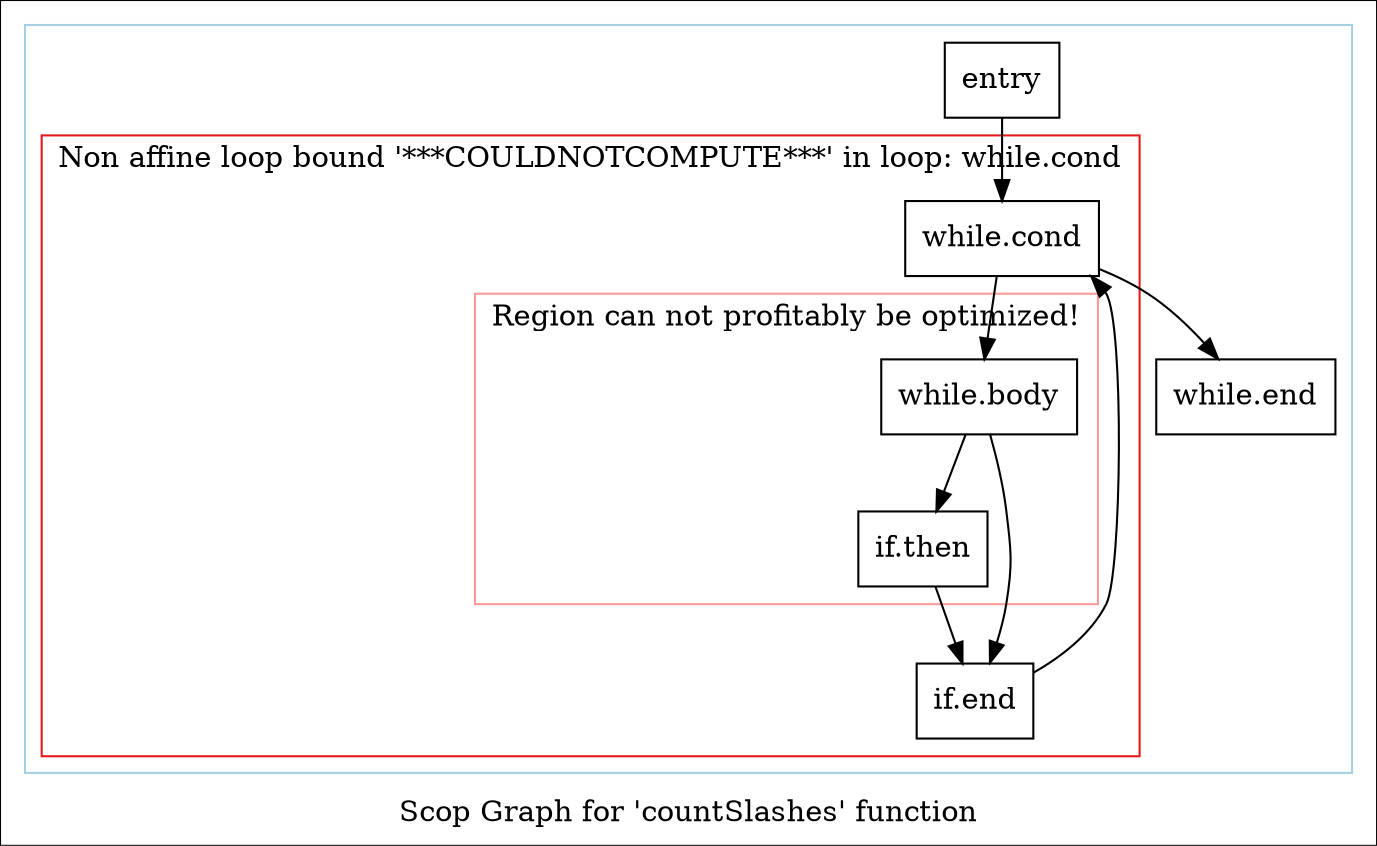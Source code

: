 digraph "Scop Graph for 'countSlashes' function" {
	label="Scop Graph for 'countSlashes' function";

	Node0x1ac9960 [shape=record,label="{entry}"];
	Node0x1ac9960 -> Node0x1a98360;
	Node0x1a98360 [shape=record,label="{while.cond}"];
	Node0x1a98360 -> Node0x1a84dc0;
	Node0x1a98360 -> Node0x1a38b70;
	Node0x1a84dc0 [shape=record,label="{while.body}"];
	Node0x1a84dc0 -> Node0x1a9d6f0;
	Node0x1a84dc0 -> Node0x1a1da30;
	Node0x1a9d6f0 [shape=record,label="{if.then}"];
	Node0x1a9d6f0 -> Node0x1a1da30;
	Node0x1a1da30 [shape=record,label="{if.end}"];
	Node0x1a1da30 -> Node0x1a98360[constraint=false];
	Node0x1a38b70 [shape=record,label="{while.end}"];
	colorscheme = "paired12"
        subgraph cluster_0x1b18030 {
          label = "";
          style = solid;
          color = 1
          subgraph cluster_0x1ab4ed0 {
            label = "Non affine loop bound '***COULDNOTCOMPUTE***' in loop: while.cond";
            style = solid;
            color = 6
            subgraph cluster_0x1ab5360 {
              label = "Region can not profitably be optimized!";
              style = solid;
              color = 5
              Node0x1a84dc0;
              Node0x1a9d6f0;
            }
            Node0x1a98360;
            Node0x1a1da30;
          }
          Node0x1ac9960;
          Node0x1a38b70;
        }
}
